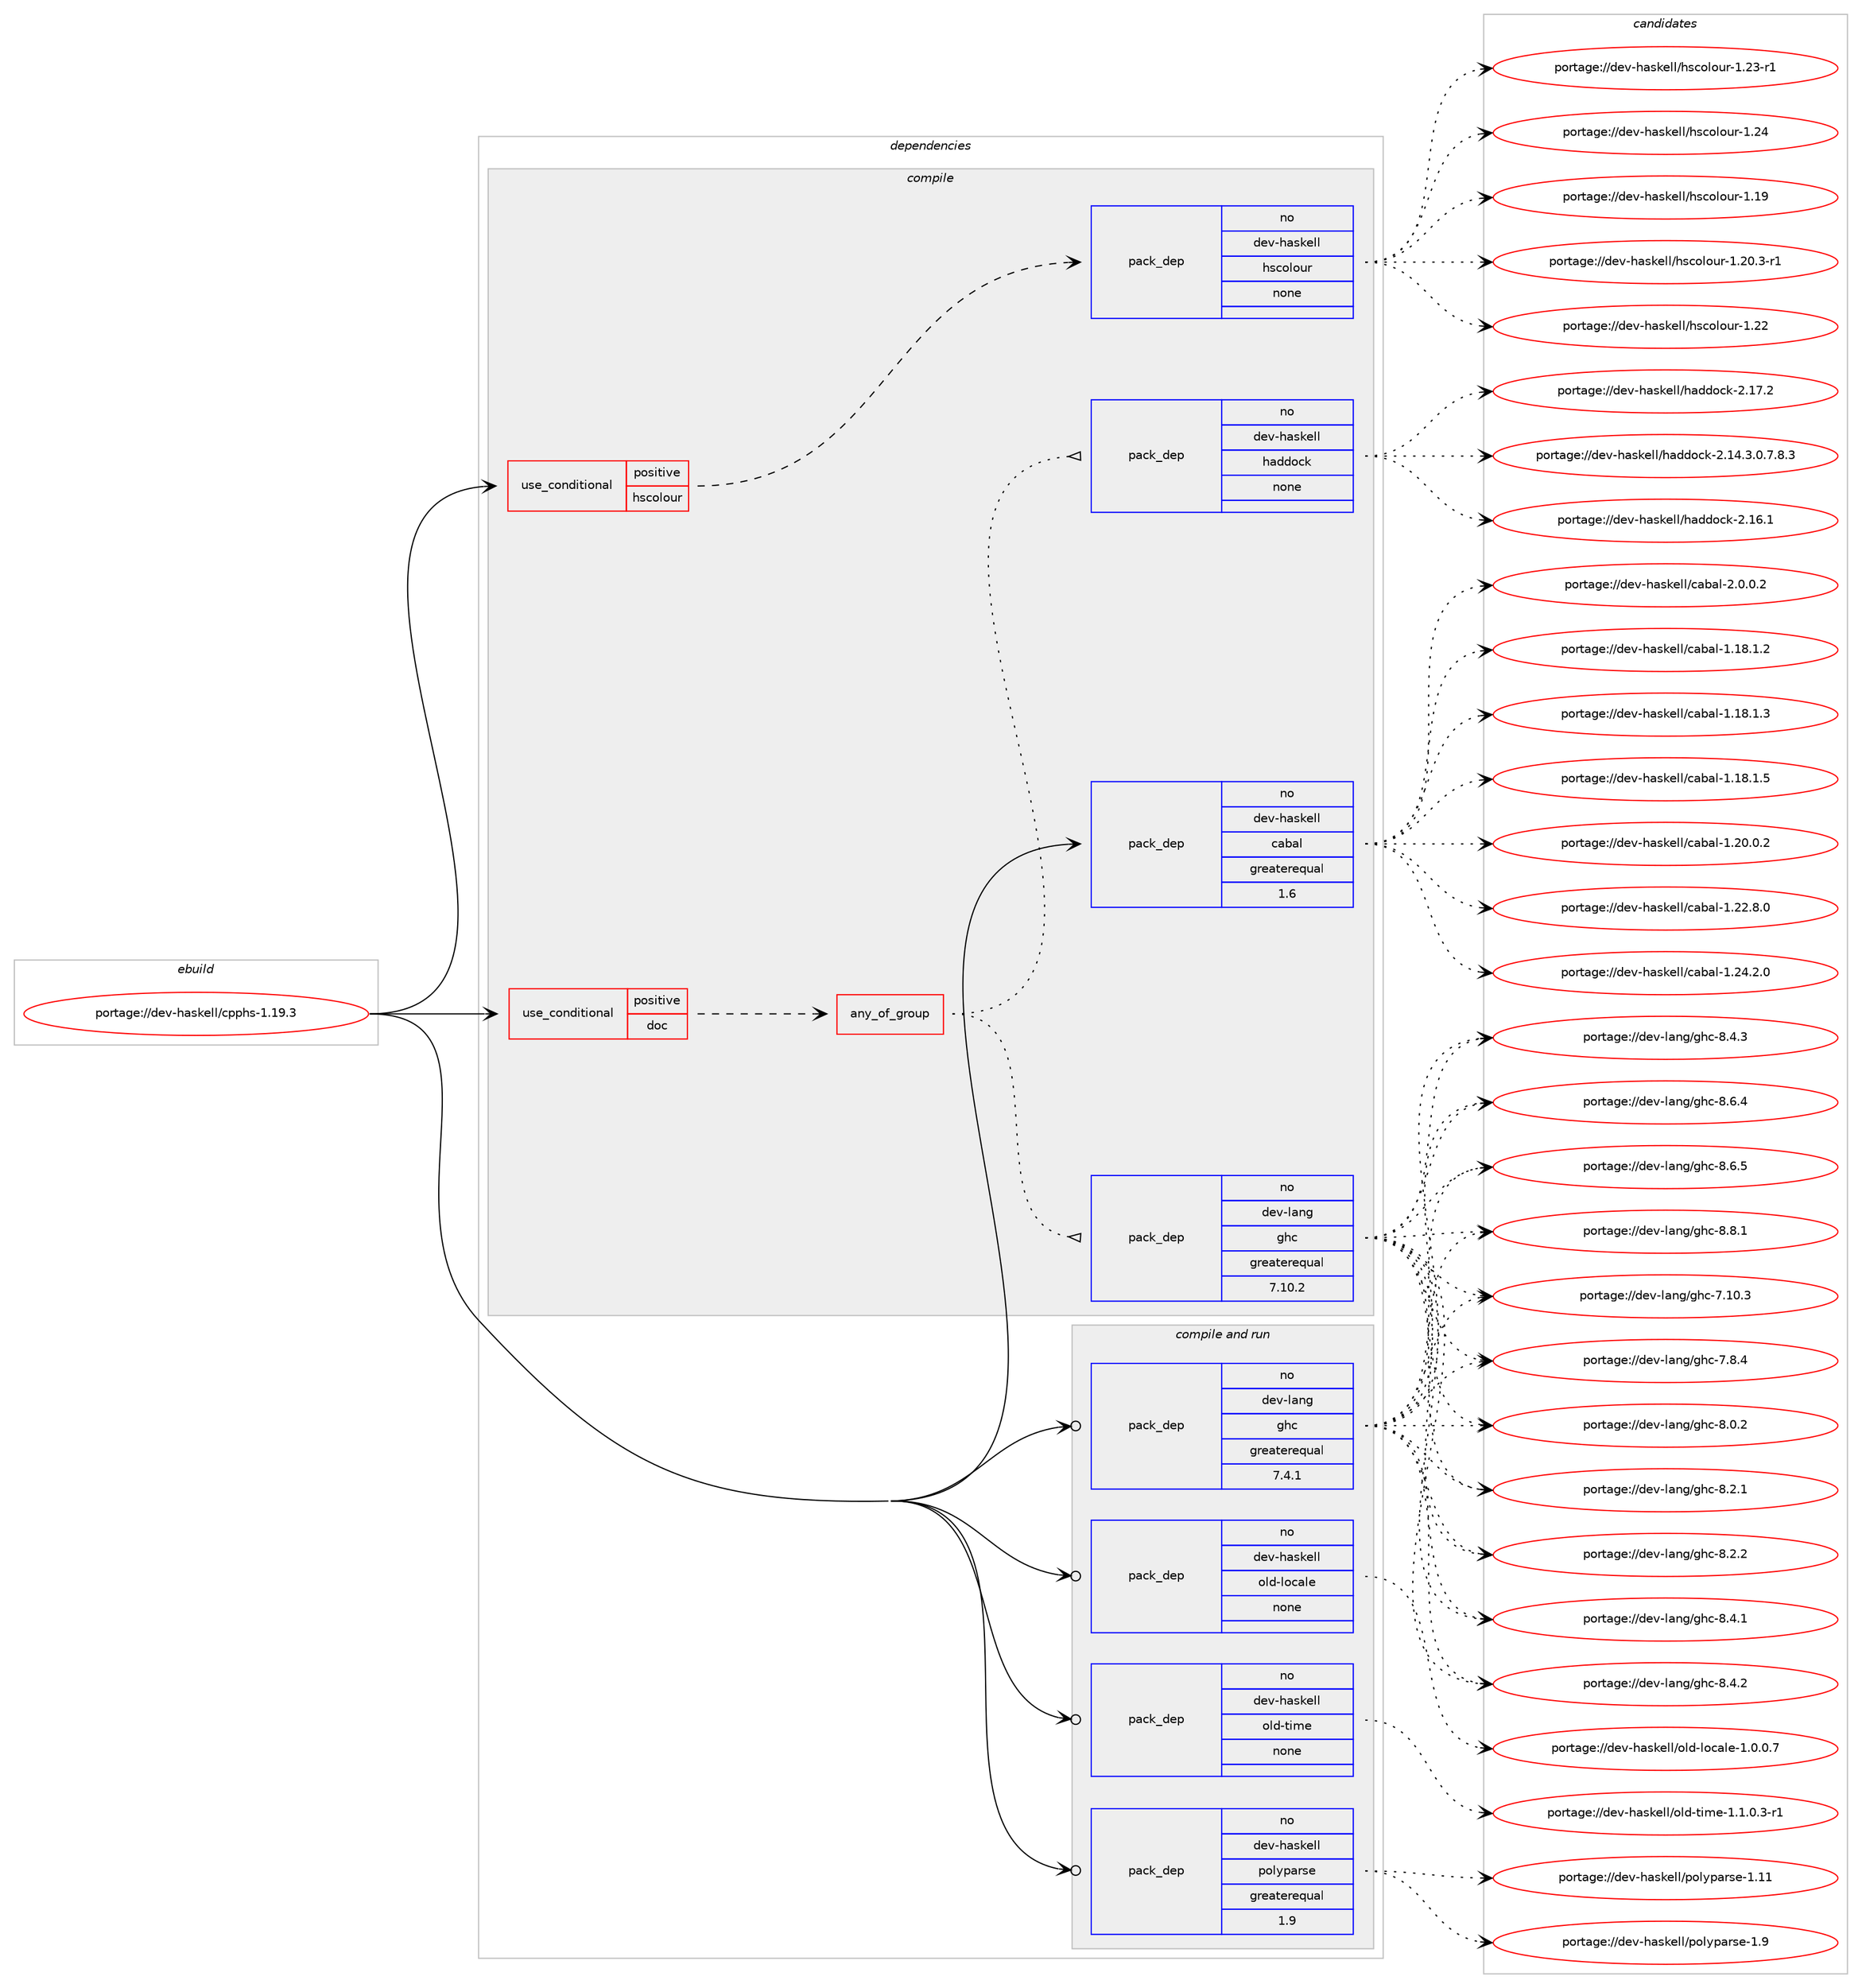 digraph prolog {

# *************
# Graph options
# *************

newrank=true;
concentrate=true;
compound=true;
graph [rankdir=LR,fontname=Helvetica,fontsize=10,ranksep=1.5];#, ranksep=2.5, nodesep=0.2];
edge  [arrowhead=vee];
node  [fontname=Helvetica,fontsize=10];

# **********
# The ebuild
# **********

subgraph cluster_leftcol {
color=gray;
rank=same;
label=<<i>ebuild</i>>;
id [label="portage://dev-haskell/cpphs-1.19.3", color=red, width=4, href="../dev-haskell/cpphs-1.19.3.svg"];
}

# ****************
# The dependencies
# ****************

subgraph cluster_midcol {
color=gray;
label=<<i>dependencies</i>>;
subgraph cluster_compile {
fillcolor="#eeeeee";
style=filled;
label=<<i>compile</i>>;
subgraph cond14756 {
dependency65410 [label=<<TABLE BORDER="0" CELLBORDER="1" CELLSPACING="0" CELLPADDING="4"><TR><TD ROWSPAN="3" CELLPADDING="10">use_conditional</TD></TR><TR><TD>positive</TD></TR><TR><TD>doc</TD></TR></TABLE>>, shape=none, color=red];
subgraph any1518 {
dependency65411 [label=<<TABLE BORDER="0" CELLBORDER="1" CELLSPACING="0" CELLPADDING="4"><TR><TD CELLPADDING="10">any_of_group</TD></TR></TABLE>>, shape=none, color=red];subgraph pack49079 {
dependency65412 [label=<<TABLE BORDER="0" CELLBORDER="1" CELLSPACING="0" CELLPADDING="4" WIDTH="220"><TR><TD ROWSPAN="6" CELLPADDING="30">pack_dep</TD></TR><TR><TD WIDTH="110">no</TD></TR><TR><TD>dev-haskell</TD></TR><TR><TD>haddock</TD></TR><TR><TD>none</TD></TR><TR><TD></TD></TR></TABLE>>, shape=none, color=blue];
}
dependency65411:e -> dependency65412:w [weight=20,style="dotted",arrowhead="oinv"];
subgraph pack49080 {
dependency65413 [label=<<TABLE BORDER="0" CELLBORDER="1" CELLSPACING="0" CELLPADDING="4" WIDTH="220"><TR><TD ROWSPAN="6" CELLPADDING="30">pack_dep</TD></TR><TR><TD WIDTH="110">no</TD></TR><TR><TD>dev-lang</TD></TR><TR><TD>ghc</TD></TR><TR><TD>greaterequal</TD></TR><TR><TD>7.10.2</TD></TR></TABLE>>, shape=none, color=blue];
}
dependency65411:e -> dependency65413:w [weight=20,style="dotted",arrowhead="oinv"];
}
dependency65410:e -> dependency65411:w [weight=20,style="dashed",arrowhead="vee"];
}
id:e -> dependency65410:w [weight=20,style="solid",arrowhead="vee"];
subgraph cond14757 {
dependency65414 [label=<<TABLE BORDER="0" CELLBORDER="1" CELLSPACING="0" CELLPADDING="4"><TR><TD ROWSPAN="3" CELLPADDING="10">use_conditional</TD></TR><TR><TD>positive</TD></TR><TR><TD>hscolour</TD></TR></TABLE>>, shape=none, color=red];
subgraph pack49081 {
dependency65415 [label=<<TABLE BORDER="0" CELLBORDER="1" CELLSPACING="0" CELLPADDING="4" WIDTH="220"><TR><TD ROWSPAN="6" CELLPADDING="30">pack_dep</TD></TR><TR><TD WIDTH="110">no</TD></TR><TR><TD>dev-haskell</TD></TR><TR><TD>hscolour</TD></TR><TR><TD>none</TD></TR><TR><TD></TD></TR></TABLE>>, shape=none, color=blue];
}
dependency65414:e -> dependency65415:w [weight=20,style="dashed",arrowhead="vee"];
}
id:e -> dependency65414:w [weight=20,style="solid",arrowhead="vee"];
subgraph pack49082 {
dependency65416 [label=<<TABLE BORDER="0" CELLBORDER="1" CELLSPACING="0" CELLPADDING="4" WIDTH="220"><TR><TD ROWSPAN="6" CELLPADDING="30">pack_dep</TD></TR><TR><TD WIDTH="110">no</TD></TR><TR><TD>dev-haskell</TD></TR><TR><TD>cabal</TD></TR><TR><TD>greaterequal</TD></TR><TR><TD>1.6</TD></TR></TABLE>>, shape=none, color=blue];
}
id:e -> dependency65416:w [weight=20,style="solid",arrowhead="vee"];
}
subgraph cluster_compileandrun {
fillcolor="#eeeeee";
style=filled;
label=<<i>compile and run</i>>;
subgraph pack49083 {
dependency65417 [label=<<TABLE BORDER="0" CELLBORDER="1" CELLSPACING="0" CELLPADDING="4" WIDTH="220"><TR><TD ROWSPAN="6" CELLPADDING="30">pack_dep</TD></TR><TR><TD WIDTH="110">no</TD></TR><TR><TD>dev-haskell</TD></TR><TR><TD>old-locale</TD></TR><TR><TD>none</TD></TR><TR><TD></TD></TR></TABLE>>, shape=none, color=blue];
}
id:e -> dependency65417:w [weight=20,style="solid",arrowhead="odotvee"];
subgraph pack49084 {
dependency65418 [label=<<TABLE BORDER="0" CELLBORDER="1" CELLSPACING="0" CELLPADDING="4" WIDTH="220"><TR><TD ROWSPAN="6" CELLPADDING="30">pack_dep</TD></TR><TR><TD WIDTH="110">no</TD></TR><TR><TD>dev-haskell</TD></TR><TR><TD>old-time</TD></TR><TR><TD>none</TD></TR><TR><TD></TD></TR></TABLE>>, shape=none, color=blue];
}
id:e -> dependency65418:w [weight=20,style="solid",arrowhead="odotvee"];
subgraph pack49085 {
dependency65419 [label=<<TABLE BORDER="0" CELLBORDER="1" CELLSPACING="0" CELLPADDING="4" WIDTH="220"><TR><TD ROWSPAN="6" CELLPADDING="30">pack_dep</TD></TR><TR><TD WIDTH="110">no</TD></TR><TR><TD>dev-haskell</TD></TR><TR><TD>polyparse</TD></TR><TR><TD>greaterequal</TD></TR><TR><TD>1.9</TD></TR></TABLE>>, shape=none, color=blue];
}
id:e -> dependency65419:w [weight=20,style="solid",arrowhead="odotvee"];
subgraph pack49086 {
dependency65420 [label=<<TABLE BORDER="0" CELLBORDER="1" CELLSPACING="0" CELLPADDING="4" WIDTH="220"><TR><TD ROWSPAN="6" CELLPADDING="30">pack_dep</TD></TR><TR><TD WIDTH="110">no</TD></TR><TR><TD>dev-lang</TD></TR><TR><TD>ghc</TD></TR><TR><TD>greaterequal</TD></TR><TR><TD>7.4.1</TD></TR></TABLE>>, shape=none, color=blue];
}
id:e -> dependency65420:w [weight=20,style="solid",arrowhead="odotvee"];
}
subgraph cluster_run {
fillcolor="#eeeeee";
style=filled;
label=<<i>run</i>>;
}
}

# **************
# The candidates
# **************

subgraph cluster_choices {
rank=same;
color=gray;
label=<<i>candidates</i>>;

subgraph choice49079 {
color=black;
nodesep=1;
choiceportage1001011184510497115107101108108471049710010011199107455046495246514648465546564651 [label="portage://dev-haskell/haddock-2.14.3.0.7.8.3", color=red, width=4,href="../dev-haskell/haddock-2.14.3.0.7.8.3.svg"];
choiceportage100101118451049711510710110810847104971001001119910745504649544649 [label="portage://dev-haskell/haddock-2.16.1", color=red, width=4,href="../dev-haskell/haddock-2.16.1.svg"];
choiceportage100101118451049711510710110810847104971001001119910745504649554650 [label="portage://dev-haskell/haddock-2.17.2", color=red, width=4,href="../dev-haskell/haddock-2.17.2.svg"];
dependency65412:e -> choiceportage1001011184510497115107101108108471049710010011199107455046495246514648465546564651:w [style=dotted,weight="100"];
dependency65412:e -> choiceportage100101118451049711510710110810847104971001001119910745504649544649:w [style=dotted,weight="100"];
dependency65412:e -> choiceportage100101118451049711510710110810847104971001001119910745504649554650:w [style=dotted,weight="100"];
}
subgraph choice49080 {
color=black;
nodesep=1;
choiceportage1001011184510897110103471031049945554649484651 [label="portage://dev-lang/ghc-7.10.3", color=red, width=4,href="../dev-lang/ghc-7.10.3.svg"];
choiceportage10010111845108971101034710310499455546564652 [label="portage://dev-lang/ghc-7.8.4", color=red, width=4,href="../dev-lang/ghc-7.8.4.svg"];
choiceportage10010111845108971101034710310499455646484650 [label="portage://dev-lang/ghc-8.0.2", color=red, width=4,href="../dev-lang/ghc-8.0.2.svg"];
choiceportage10010111845108971101034710310499455646504649 [label="portage://dev-lang/ghc-8.2.1", color=red, width=4,href="../dev-lang/ghc-8.2.1.svg"];
choiceportage10010111845108971101034710310499455646504650 [label="portage://dev-lang/ghc-8.2.2", color=red, width=4,href="../dev-lang/ghc-8.2.2.svg"];
choiceportage10010111845108971101034710310499455646524649 [label="portage://dev-lang/ghc-8.4.1", color=red, width=4,href="../dev-lang/ghc-8.4.1.svg"];
choiceportage10010111845108971101034710310499455646524650 [label="portage://dev-lang/ghc-8.4.2", color=red, width=4,href="../dev-lang/ghc-8.4.2.svg"];
choiceportage10010111845108971101034710310499455646524651 [label="portage://dev-lang/ghc-8.4.3", color=red, width=4,href="../dev-lang/ghc-8.4.3.svg"];
choiceportage10010111845108971101034710310499455646544652 [label="portage://dev-lang/ghc-8.6.4", color=red, width=4,href="../dev-lang/ghc-8.6.4.svg"];
choiceportage10010111845108971101034710310499455646544653 [label="portage://dev-lang/ghc-8.6.5", color=red, width=4,href="../dev-lang/ghc-8.6.5.svg"];
choiceportage10010111845108971101034710310499455646564649 [label="portage://dev-lang/ghc-8.8.1", color=red, width=4,href="../dev-lang/ghc-8.8.1.svg"];
dependency65413:e -> choiceportage1001011184510897110103471031049945554649484651:w [style=dotted,weight="100"];
dependency65413:e -> choiceportage10010111845108971101034710310499455546564652:w [style=dotted,weight="100"];
dependency65413:e -> choiceportage10010111845108971101034710310499455646484650:w [style=dotted,weight="100"];
dependency65413:e -> choiceportage10010111845108971101034710310499455646504649:w [style=dotted,weight="100"];
dependency65413:e -> choiceportage10010111845108971101034710310499455646504650:w [style=dotted,weight="100"];
dependency65413:e -> choiceportage10010111845108971101034710310499455646524649:w [style=dotted,weight="100"];
dependency65413:e -> choiceportage10010111845108971101034710310499455646524650:w [style=dotted,weight="100"];
dependency65413:e -> choiceportage10010111845108971101034710310499455646524651:w [style=dotted,weight="100"];
dependency65413:e -> choiceportage10010111845108971101034710310499455646544652:w [style=dotted,weight="100"];
dependency65413:e -> choiceportage10010111845108971101034710310499455646544653:w [style=dotted,weight="100"];
dependency65413:e -> choiceportage10010111845108971101034710310499455646564649:w [style=dotted,weight="100"];
}
subgraph choice49081 {
color=black;
nodesep=1;
choiceportage100101118451049711510710110810847104115991111081111171144549464957 [label="portage://dev-haskell/hscolour-1.19", color=red, width=4,href="../dev-haskell/hscolour-1.19.svg"];
choiceportage10010111845104971151071011081084710411599111108111117114454946504846514511449 [label="portage://dev-haskell/hscolour-1.20.3-r1", color=red, width=4,href="../dev-haskell/hscolour-1.20.3-r1.svg"];
choiceportage100101118451049711510710110810847104115991111081111171144549465050 [label="portage://dev-haskell/hscolour-1.22", color=red, width=4,href="../dev-haskell/hscolour-1.22.svg"];
choiceportage1001011184510497115107101108108471041159911110811111711445494650514511449 [label="portage://dev-haskell/hscolour-1.23-r1", color=red, width=4,href="../dev-haskell/hscolour-1.23-r1.svg"];
choiceportage100101118451049711510710110810847104115991111081111171144549465052 [label="portage://dev-haskell/hscolour-1.24", color=red, width=4,href="../dev-haskell/hscolour-1.24.svg"];
dependency65415:e -> choiceportage100101118451049711510710110810847104115991111081111171144549464957:w [style=dotted,weight="100"];
dependency65415:e -> choiceportage10010111845104971151071011081084710411599111108111117114454946504846514511449:w [style=dotted,weight="100"];
dependency65415:e -> choiceportage100101118451049711510710110810847104115991111081111171144549465050:w [style=dotted,weight="100"];
dependency65415:e -> choiceportage1001011184510497115107101108108471041159911110811111711445494650514511449:w [style=dotted,weight="100"];
dependency65415:e -> choiceportage100101118451049711510710110810847104115991111081111171144549465052:w [style=dotted,weight="100"];
}
subgraph choice49082 {
color=black;
nodesep=1;
choiceportage10010111845104971151071011081084799979897108454946495646494650 [label="portage://dev-haskell/cabal-1.18.1.2", color=red, width=4,href="../dev-haskell/cabal-1.18.1.2.svg"];
choiceportage10010111845104971151071011081084799979897108454946495646494651 [label="portage://dev-haskell/cabal-1.18.1.3", color=red, width=4,href="../dev-haskell/cabal-1.18.1.3.svg"];
choiceportage10010111845104971151071011081084799979897108454946495646494653 [label="portage://dev-haskell/cabal-1.18.1.5", color=red, width=4,href="../dev-haskell/cabal-1.18.1.5.svg"];
choiceportage10010111845104971151071011081084799979897108454946504846484650 [label="portage://dev-haskell/cabal-1.20.0.2", color=red, width=4,href="../dev-haskell/cabal-1.20.0.2.svg"];
choiceportage10010111845104971151071011081084799979897108454946505046564648 [label="portage://dev-haskell/cabal-1.22.8.0", color=red, width=4,href="../dev-haskell/cabal-1.22.8.0.svg"];
choiceportage10010111845104971151071011081084799979897108454946505246504648 [label="portage://dev-haskell/cabal-1.24.2.0", color=red, width=4,href="../dev-haskell/cabal-1.24.2.0.svg"];
choiceportage100101118451049711510710110810847999798971084550464846484650 [label="portage://dev-haskell/cabal-2.0.0.2", color=red, width=4,href="../dev-haskell/cabal-2.0.0.2.svg"];
dependency65416:e -> choiceportage10010111845104971151071011081084799979897108454946495646494650:w [style=dotted,weight="100"];
dependency65416:e -> choiceportage10010111845104971151071011081084799979897108454946495646494651:w [style=dotted,weight="100"];
dependency65416:e -> choiceportage10010111845104971151071011081084799979897108454946495646494653:w [style=dotted,weight="100"];
dependency65416:e -> choiceportage10010111845104971151071011081084799979897108454946504846484650:w [style=dotted,weight="100"];
dependency65416:e -> choiceportage10010111845104971151071011081084799979897108454946505046564648:w [style=dotted,weight="100"];
dependency65416:e -> choiceportage10010111845104971151071011081084799979897108454946505246504648:w [style=dotted,weight="100"];
dependency65416:e -> choiceportage100101118451049711510710110810847999798971084550464846484650:w [style=dotted,weight="100"];
}
subgraph choice49083 {
color=black;
nodesep=1;
choiceportage1001011184510497115107101108108471111081004510811199971081014549464846484655 [label="portage://dev-haskell/old-locale-1.0.0.7", color=red, width=4,href="../dev-haskell/old-locale-1.0.0.7.svg"];
dependency65417:e -> choiceportage1001011184510497115107101108108471111081004510811199971081014549464846484655:w [style=dotted,weight="100"];
}
subgraph choice49084 {
color=black;
nodesep=1;
choiceportage1001011184510497115107101108108471111081004511610510910145494649464846514511449 [label="portage://dev-haskell/old-time-1.1.0.3-r1", color=red, width=4,href="../dev-haskell/old-time-1.1.0.3-r1.svg"];
dependency65418:e -> choiceportage1001011184510497115107101108108471111081004511610510910145494649464846514511449:w [style=dotted,weight="100"];
}
subgraph choice49085 {
color=black;
nodesep=1;
choiceportage100101118451049711510710110810847112111108121112971141151014549464949 [label="portage://dev-haskell/polyparse-1.11", color=red, width=4,href="../dev-haskell/polyparse-1.11.svg"];
choiceportage1001011184510497115107101108108471121111081211129711411510145494657 [label="portage://dev-haskell/polyparse-1.9", color=red, width=4,href="../dev-haskell/polyparse-1.9.svg"];
dependency65419:e -> choiceportage100101118451049711510710110810847112111108121112971141151014549464949:w [style=dotted,weight="100"];
dependency65419:e -> choiceportage1001011184510497115107101108108471121111081211129711411510145494657:w [style=dotted,weight="100"];
}
subgraph choice49086 {
color=black;
nodesep=1;
choiceportage1001011184510897110103471031049945554649484651 [label="portage://dev-lang/ghc-7.10.3", color=red, width=4,href="../dev-lang/ghc-7.10.3.svg"];
choiceportage10010111845108971101034710310499455546564652 [label="portage://dev-lang/ghc-7.8.4", color=red, width=4,href="../dev-lang/ghc-7.8.4.svg"];
choiceportage10010111845108971101034710310499455646484650 [label="portage://dev-lang/ghc-8.0.2", color=red, width=4,href="../dev-lang/ghc-8.0.2.svg"];
choiceportage10010111845108971101034710310499455646504649 [label="portage://dev-lang/ghc-8.2.1", color=red, width=4,href="../dev-lang/ghc-8.2.1.svg"];
choiceportage10010111845108971101034710310499455646504650 [label="portage://dev-lang/ghc-8.2.2", color=red, width=4,href="../dev-lang/ghc-8.2.2.svg"];
choiceportage10010111845108971101034710310499455646524649 [label="portage://dev-lang/ghc-8.4.1", color=red, width=4,href="../dev-lang/ghc-8.4.1.svg"];
choiceportage10010111845108971101034710310499455646524650 [label="portage://dev-lang/ghc-8.4.2", color=red, width=4,href="../dev-lang/ghc-8.4.2.svg"];
choiceportage10010111845108971101034710310499455646524651 [label="portage://dev-lang/ghc-8.4.3", color=red, width=4,href="../dev-lang/ghc-8.4.3.svg"];
choiceportage10010111845108971101034710310499455646544652 [label="portage://dev-lang/ghc-8.6.4", color=red, width=4,href="../dev-lang/ghc-8.6.4.svg"];
choiceportage10010111845108971101034710310499455646544653 [label="portage://dev-lang/ghc-8.6.5", color=red, width=4,href="../dev-lang/ghc-8.6.5.svg"];
choiceportage10010111845108971101034710310499455646564649 [label="portage://dev-lang/ghc-8.8.1", color=red, width=4,href="../dev-lang/ghc-8.8.1.svg"];
dependency65420:e -> choiceportage1001011184510897110103471031049945554649484651:w [style=dotted,weight="100"];
dependency65420:e -> choiceportage10010111845108971101034710310499455546564652:w [style=dotted,weight="100"];
dependency65420:e -> choiceportage10010111845108971101034710310499455646484650:w [style=dotted,weight="100"];
dependency65420:e -> choiceportage10010111845108971101034710310499455646504649:w [style=dotted,weight="100"];
dependency65420:e -> choiceportage10010111845108971101034710310499455646504650:w [style=dotted,weight="100"];
dependency65420:e -> choiceportage10010111845108971101034710310499455646524649:w [style=dotted,weight="100"];
dependency65420:e -> choiceportage10010111845108971101034710310499455646524650:w [style=dotted,weight="100"];
dependency65420:e -> choiceportage10010111845108971101034710310499455646524651:w [style=dotted,weight="100"];
dependency65420:e -> choiceportage10010111845108971101034710310499455646544652:w [style=dotted,weight="100"];
dependency65420:e -> choiceportage10010111845108971101034710310499455646544653:w [style=dotted,weight="100"];
dependency65420:e -> choiceportage10010111845108971101034710310499455646564649:w [style=dotted,weight="100"];
}
}

}
